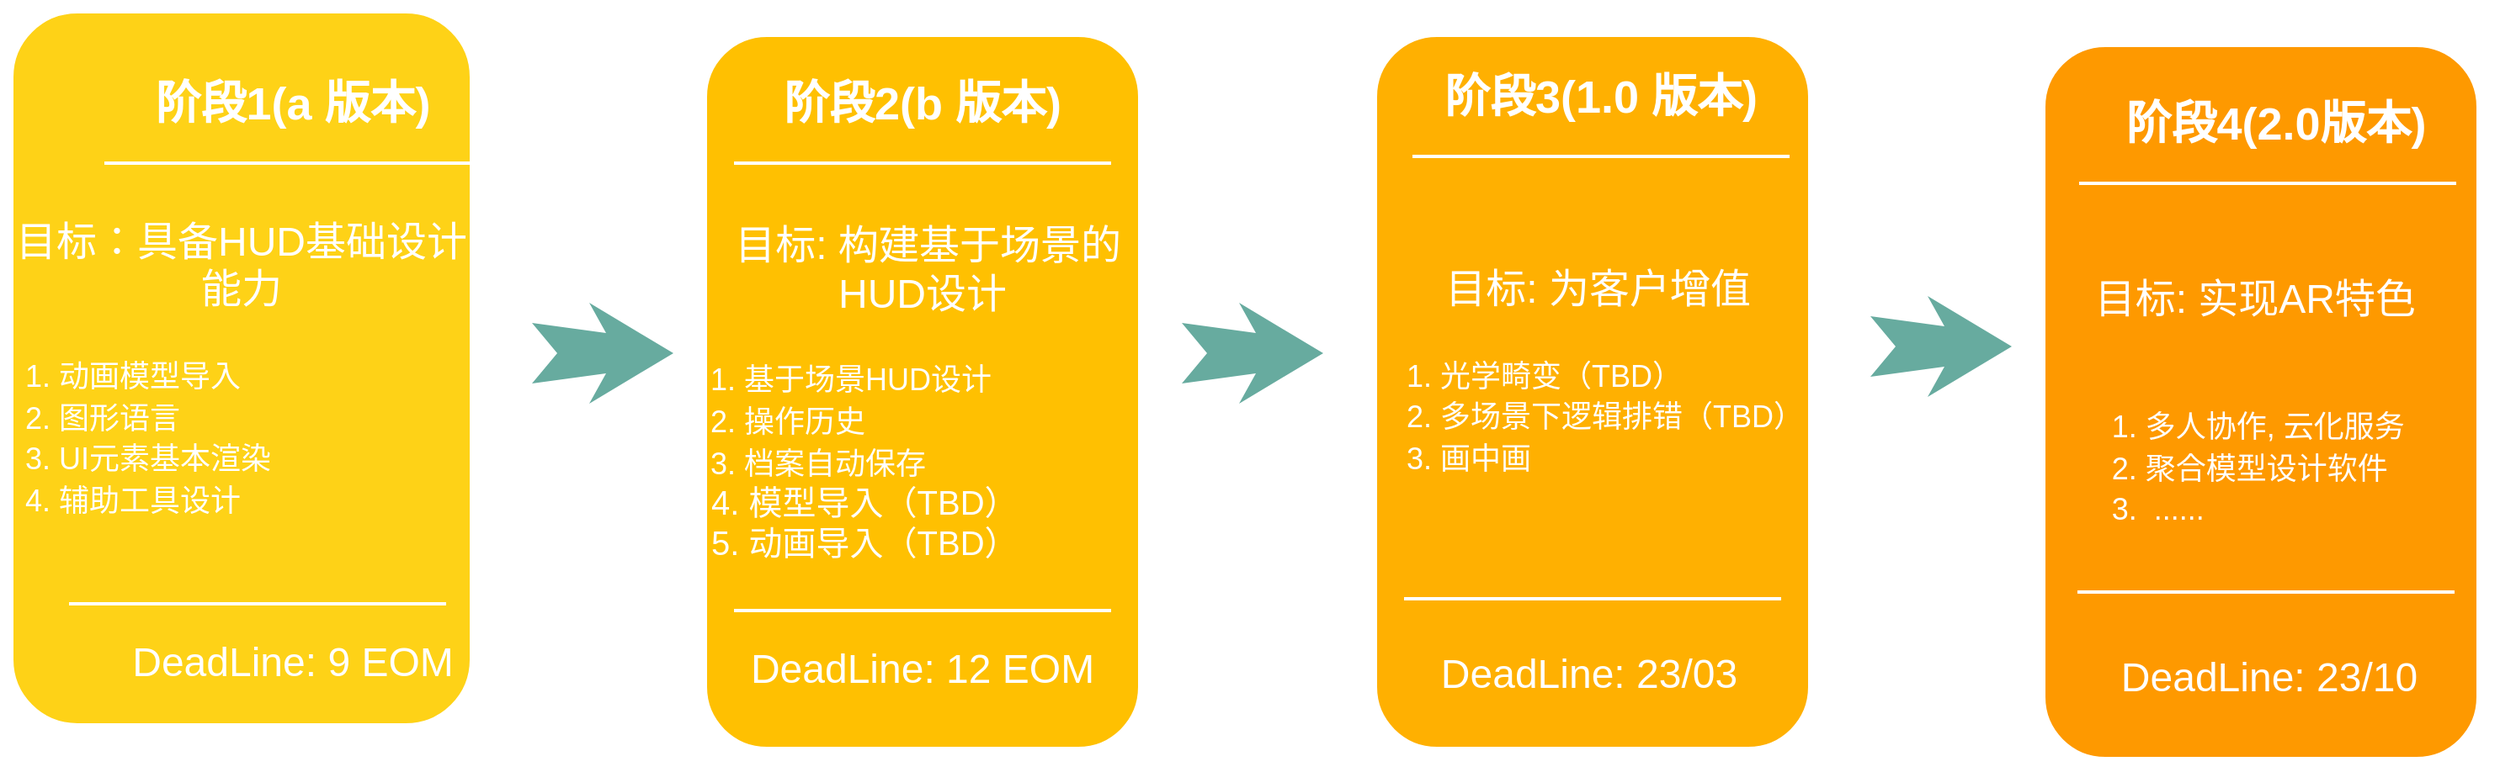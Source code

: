 <mxfile version="20.0.1" type="github">
  <diagram name="Page-1" id="12e1b939-464a-85fe-373e-61e167be1490">
    <mxGraphModel dx="1504" dy="644" grid="0" gridSize="10" guides="1" tooltips="1" connect="1" arrows="1" fold="1" page="1" pageScale="1.5" pageWidth="1169" pageHeight="826" background="none" math="0" shadow="0">
      <root>
        <mxCell id="0" />
        <mxCell id="1" parent="0" />
        <mxCell id="60da8b9f42644d3a-2" value="&lt;font color=&quot;#ffffff&quot; style=&quot;&quot;&gt;&lt;span style=&quot;font-size: 24px;&quot;&gt;目标：具备HUD基础设计能力&lt;br&gt;&lt;/span&gt;&lt;br&gt;&lt;div style=&quot;text-align: left;&quot;&gt;&lt;span style=&quot;font-size: 18px; background-color: initial;&quot;&gt;&amp;nbsp; 1. 动画模型导入&lt;/span&gt;&lt;br&gt;&lt;/div&gt;&lt;div style=&quot;text-align: left;&quot;&gt;&lt;span style=&quot;background-color: initial;&quot;&gt;&lt;font style=&quot;font-size: 18px;&quot;&gt;&amp;nbsp; 2. 图形语言&lt;/font&gt;&lt;/span&gt;&lt;/div&gt;&lt;div style=&quot;text-align: left;&quot;&gt;&lt;span style=&quot;background-color: initial;&quot;&gt;&lt;font style=&quot;font-size: 18px;&quot;&gt;&amp;nbsp; 3.&lt;/font&gt;&lt;/span&gt;&lt;span style=&quot;font-size: 18px; background-color: initial;&quot;&gt;&amp;nbsp;UI元素基本渲染&lt;/span&gt;&lt;/div&gt;&lt;div style=&quot;text-align: left;&quot;&gt;&lt;span style=&quot;font-size: 18px; background-color: initial;&quot;&gt;&amp;nbsp; 4. 辅助工具设计&lt;/span&gt;&lt;/div&gt;&lt;/font&gt;" style="whiteSpace=wrap;html=1;rounded=1;shadow=0;strokeWidth=8;fontSize=20;align=center;fillColor=#FED217;strokeColor=#FFFFFF;" parent="1" vertex="1">
          <mxGeometry x="102" y="397" width="279" height="430" as="geometry" />
        </mxCell>
        <mxCell id="60da8b9f42644d3a-3" value="阶段1(a 版本)" style="text;html=1;strokeColor=none;fillColor=none;align=center;verticalAlign=middle;whiteSpace=wrap;rounded=0;shadow=0;fontSize=27;fontColor=#FFFFFF;fontStyle=1" parent="1" vertex="1">
          <mxGeometry x="140" y="425" width="264" height="60" as="geometry" />
        </mxCell>
        <mxCell id="60da8b9f42644d3a-4" value="&lt;font style=&quot;font-size: 24px;&quot;&gt;DeadLine: 9 EOM&lt;/font&gt;" style="text;html=1;strokeColor=none;fillColor=none;align=center;verticalAlign=middle;whiteSpace=wrap;rounded=0;shadow=0;fontSize=14;fontColor=#FFFFFF;" parent="1" vertex="1">
          <mxGeometry x="140" y="754" width="264" height="65" as="geometry" />
        </mxCell>
        <mxCell id="60da8b9f42644d3a-6" value="" style="line;strokeWidth=2;html=1;rounded=0;shadow=0;fontSize=27;align=center;fillColor=none;strokeColor=#FFFFFF;" parent="1" vertex="1">
          <mxGeometry x="160" y="485" width="224" height="10" as="geometry" />
        </mxCell>
        <mxCell id="60da8b9f42644d3a-7" value="" style="line;strokeWidth=2;html=1;rounded=0;shadow=0;fontSize=27;align=center;fillColor=none;strokeColor=#FFFFFF;" parent="1" vertex="1">
          <mxGeometry x="139" y="747" width="224" height="10" as="geometry" />
        </mxCell>
        <mxCell id="60da8b9f42644d3a-9" value="" style="html=1;shadow=0;dashed=0;align=center;verticalAlign=middle;shape=mxgraph.arrows2.stylisedArrow;dy=0.6;dx=40;notch=15;feather=0.4;rounded=0;strokeWidth=1;fontSize=27;strokeColor=none;fillColor=#67AB9F;" parent="1" vertex="1">
          <mxGeometry x="414" y="573" width="84" height="60" as="geometry" />
        </mxCell>
        <mxCell id="60da8b9f42644d3a-17" value="&lt;font color=&quot;#ffffff&quot; style=&quot;&quot;&gt;&lt;span style=&quot;font-size: 24px;&quot;&gt;&amp;nbsp;目标: 构建基于场景的HUD设计&lt;br&gt;&lt;/span&gt;&lt;br&gt;&lt;div style=&quot;text-align: left;&quot;&gt;&lt;span style=&quot;font-size: 18px; background-color: initial;&quot;&gt;&amp;nbsp;1. 基于场景HUD设计&lt;/span&gt;&lt;/div&gt;&lt;div style=&quot;text-align: left;&quot;&gt;&lt;span style=&quot;font-size: 18px; background-color: initial;&quot;&gt;&amp;nbsp;2. 操作历史&lt;/span&gt;&lt;/div&gt;&lt;div style=&quot;text-align: left;&quot;&gt;&lt;span style=&quot;font-size: 18px; background-color: initial;&quot;&gt;&amp;nbsp;3. 档案自动保存&lt;/span&gt;&lt;/div&gt;&lt;div style=&quot;text-align: left;&quot;&gt;&amp;nbsp;4. 模型导入（TBD）&lt;/div&gt;&lt;div style=&quot;text-align: left;&quot;&gt;&amp;nbsp;5. 动画导入（TBD）&amp;nbsp;&lt;/div&gt;&lt;/font&gt;" style="whiteSpace=wrap;html=1;rounded=1;shadow=0;strokeWidth=8;fontSize=20;align=center;fillColor=#FFC001;strokeColor=#FFFFFF;" parent="1" vertex="1">
          <mxGeometry x="514" y="411" width="264" height="430" as="geometry" />
        </mxCell>
        <mxCell id="60da8b9f42644d3a-18" value="阶段2(b 版本)" style="text;html=1;strokeColor=none;fillColor=none;align=center;verticalAlign=middle;whiteSpace=wrap;rounded=0;shadow=0;fontSize=27;fontColor=#FFFFFF;fontStyle=1" parent="1" vertex="1">
          <mxGeometry x="514" y="425" width="264" height="60" as="geometry" />
        </mxCell>
        <mxCell id="60da8b9f42644d3a-19" value="&lt;span style=&quot;font-size: 24px;&quot;&gt;DeadLine&lt;/span&gt;&lt;span style=&quot;font-size: 24px;&quot;&gt;: 12 EOM&lt;/span&gt;" style="text;html=1;strokeColor=none;fillColor=none;align=center;verticalAlign=middle;whiteSpace=wrap;rounded=0;shadow=0;fontSize=14;fontColor=#FFFFFF;" parent="1" vertex="1">
          <mxGeometry x="514" y="764" width="264" height="54" as="geometry" />
        </mxCell>
        <mxCell id="60da8b9f42644d3a-20" value="" style="line;strokeWidth=2;html=1;rounded=0;shadow=0;fontSize=27;align=center;fillColor=none;strokeColor=#FFFFFF;" parent="1" vertex="1">
          <mxGeometry x="534" y="485" width="224" height="10" as="geometry" />
        </mxCell>
        <mxCell id="60da8b9f42644d3a-21" value="" style="line;strokeWidth=2;html=1;rounded=0;shadow=0;fontSize=27;align=center;fillColor=none;strokeColor=#FFFFFF;" parent="1" vertex="1">
          <mxGeometry x="534" y="751" width="224" height="10" as="geometry" />
        </mxCell>
        <mxCell id="60da8b9f42644d3a-24" value="&lt;font color=&quot;#ffffff&quot; style=&quot;&quot;&gt;&lt;span style=&quot;font-size: 24px;&quot;&gt;&amp;nbsp;目标: 为客户增值&lt;br&gt;&lt;/span&gt;&lt;br&gt;&lt;div style=&quot;text-align: left;&quot;&gt;&lt;span style=&quot;font-size: 18px; background-color: initial;&quot;&gt;&amp;nbsp; &amp;nbsp;1. 光学畸变（TBD）&lt;/span&gt;&lt;/div&gt;&lt;div style=&quot;text-align: left;&quot;&gt;&lt;span style=&quot;background-color: initial; font-size: 18px;&quot;&gt;&amp;nbsp; &amp;nbsp;2. 多场景下逻辑排错（TBD）&lt;/span&gt;&lt;/div&gt;&lt;div style=&quot;text-align: left;&quot;&gt;&lt;span style=&quot;background-color: initial; font-size: 18px;&quot;&gt;&amp;nbsp; &amp;nbsp;3. 画中画&lt;/span&gt;&lt;/div&gt;&lt;div style=&quot;text-align: left;&quot;&gt;&lt;span style=&quot;font-size: 18px;&quot;&gt;&amp;nbsp;&amp;nbsp;&lt;/span&gt;&lt;/div&gt;&lt;/font&gt;" style="whiteSpace=wrap;html=1;rounded=1;shadow=0;strokeWidth=8;fontSize=20;align=center;fillColor=#FFB001;strokeColor=#FFFFFF;" parent="1" vertex="1">
          <mxGeometry x="912" y="411" width="264" height="430" as="geometry" />
        </mxCell>
        <mxCell id="60da8b9f42644d3a-25" value="阶段3(1.0 版本)" style="text;html=1;strokeColor=none;fillColor=none;align=center;verticalAlign=middle;whiteSpace=wrap;rounded=0;shadow=0;fontSize=27;fontColor=#FFFFFF;fontStyle=1" parent="1" vertex="1">
          <mxGeometry x="917" y="421" width="264" height="60" as="geometry" />
        </mxCell>
        <mxCell id="60da8b9f42644d3a-26" value="&lt;span style=&quot;font-size: 24px;&quot;&gt;DeadLine&lt;/span&gt;&lt;span style=&quot;font-size: 24px;&quot;&gt;: 23/03&lt;/span&gt;" style="text;html=1;strokeColor=none;fillColor=none;align=center;verticalAlign=middle;whiteSpace=wrap;rounded=0;shadow=0;fontSize=14;fontColor=#FFFFFF;" parent="1" vertex="1">
          <mxGeometry x="910" y="764" width="264" height="60" as="geometry" />
        </mxCell>
        <mxCell id="60da8b9f42644d3a-27" value="" style="line;strokeWidth=2;html=1;rounded=0;shadow=0;fontSize=27;align=center;fillColor=none;strokeColor=#FFFFFF;" parent="1" vertex="1">
          <mxGeometry x="937" y="481" width="224" height="10" as="geometry" />
        </mxCell>
        <mxCell id="60da8b9f42644d3a-28" value="" style="line;strokeWidth=2;html=1;rounded=0;shadow=0;fontSize=27;align=center;fillColor=none;strokeColor=#FFFFFF;" parent="1" vertex="1">
          <mxGeometry x="932" y="744" width="224" height="10" as="geometry" />
        </mxCell>
        <mxCell id="60da8b9f42644d3a-31" value="&lt;font style=&quot;&quot; color=&quot;#ffffff&quot;&gt;&lt;span style=&quot;font-size: 24px;&quot;&gt;目标: 实现AR特色&amp;nbsp;&lt;/span&gt;&lt;br&gt;&lt;br&gt;&lt;div style=&quot;text-align: left;&quot;&gt;&lt;br&gt;&lt;/div&gt;&lt;div style=&quot;text-align: left;&quot;&gt;&lt;span style=&quot;font-size: 18px; background-color: initial;&quot;&gt;&amp;nbsp; 1. 多人协作, 云化服务&lt;/span&gt;&lt;/div&gt;&lt;div style=&quot;text-align: left;&quot;&gt;&lt;span style=&quot;font-size: 18px; background-color: initial;&quot;&gt;&amp;nbsp; 2. 聚合模型设计软件&lt;/span&gt;&lt;/div&gt;&lt;div style=&quot;text-align: left;&quot;&gt;&lt;span style=&quot;font-size: 18px; background-color: initial;&quot;&gt;&amp;nbsp; 3.&amp;nbsp; ......&lt;/span&gt;&lt;/div&gt;&lt;/font&gt;" style="whiteSpace=wrap;html=1;rounded=1;shadow=0;strokeWidth=8;fontSize=20;align=center;fillColor=#FE9900;strokeColor=#FFFFFF;" parent="1" vertex="1">
          <mxGeometry x="1309" y="417" width="264" height="430" as="geometry" />
        </mxCell>
        <mxCell id="60da8b9f42644d3a-32" value="阶段4(2.0版本)" style="text;html=1;strokeColor=none;fillColor=none;align=center;verticalAlign=middle;whiteSpace=wrap;rounded=0;shadow=0;fontSize=27;fontColor=#FFFFFF;fontStyle=1" parent="1" vertex="1">
          <mxGeometry x="1318" y="437" width="264" height="60" as="geometry" />
        </mxCell>
        <mxCell id="60da8b9f42644d3a-33" value="&lt;span style=&quot;font-size: 24px;&quot;&gt;DeadLine&lt;/span&gt;&lt;span style=&quot;font-size: 24px;&quot;&gt;: 23/10&lt;/span&gt;" style="text;html=1;strokeColor=none;fillColor=none;align=center;verticalAlign=middle;whiteSpace=wrap;rounded=0;shadow=0;fontSize=14;fontColor=#FFFFFF;" parent="1" vertex="1">
          <mxGeometry x="1314" y="769" width="264" height="54" as="geometry" />
        </mxCell>
        <mxCell id="60da8b9f42644d3a-34" value="" style="line;strokeWidth=2;html=1;rounded=0;shadow=0;fontSize=27;align=center;fillColor=none;strokeColor=#FFFFFF;" parent="1" vertex="1">
          <mxGeometry x="1333" y="497" width="224" height="10" as="geometry" />
        </mxCell>
        <mxCell id="60da8b9f42644d3a-35" value="" style="line;strokeWidth=2;html=1;rounded=0;shadow=0;fontSize=27;align=center;fillColor=none;strokeColor=#FFFFFF;" parent="1" vertex="1">
          <mxGeometry x="1332" y="740" width="224" height="10" as="geometry" />
        </mxCell>
        <mxCell id="oeQt6xA2aAu57hlEJASX-1" value="" style="html=1;shadow=0;dashed=0;align=center;verticalAlign=middle;shape=mxgraph.arrows2.stylisedArrow;dy=0.6;dx=40;notch=15;feather=0.4;rounded=0;strokeWidth=1;fontSize=27;strokeColor=none;fillColor=#67AB9F;" parent="1" vertex="1">
          <mxGeometry x="800" y="573" width="84" height="60" as="geometry" />
        </mxCell>
        <mxCell id="oeQt6xA2aAu57hlEJASX-2" value="" style="html=1;shadow=0;dashed=0;align=center;verticalAlign=middle;shape=mxgraph.arrows2.stylisedArrow;dy=0.6;dx=40;notch=15;feather=0.4;rounded=0;strokeWidth=1;fontSize=27;strokeColor=none;fillColor=#67AB9F;" parent="1" vertex="1">
          <mxGeometry x="1209" y="569" width="84" height="60" as="geometry" />
        </mxCell>
      </root>
    </mxGraphModel>
  </diagram>
</mxfile>
